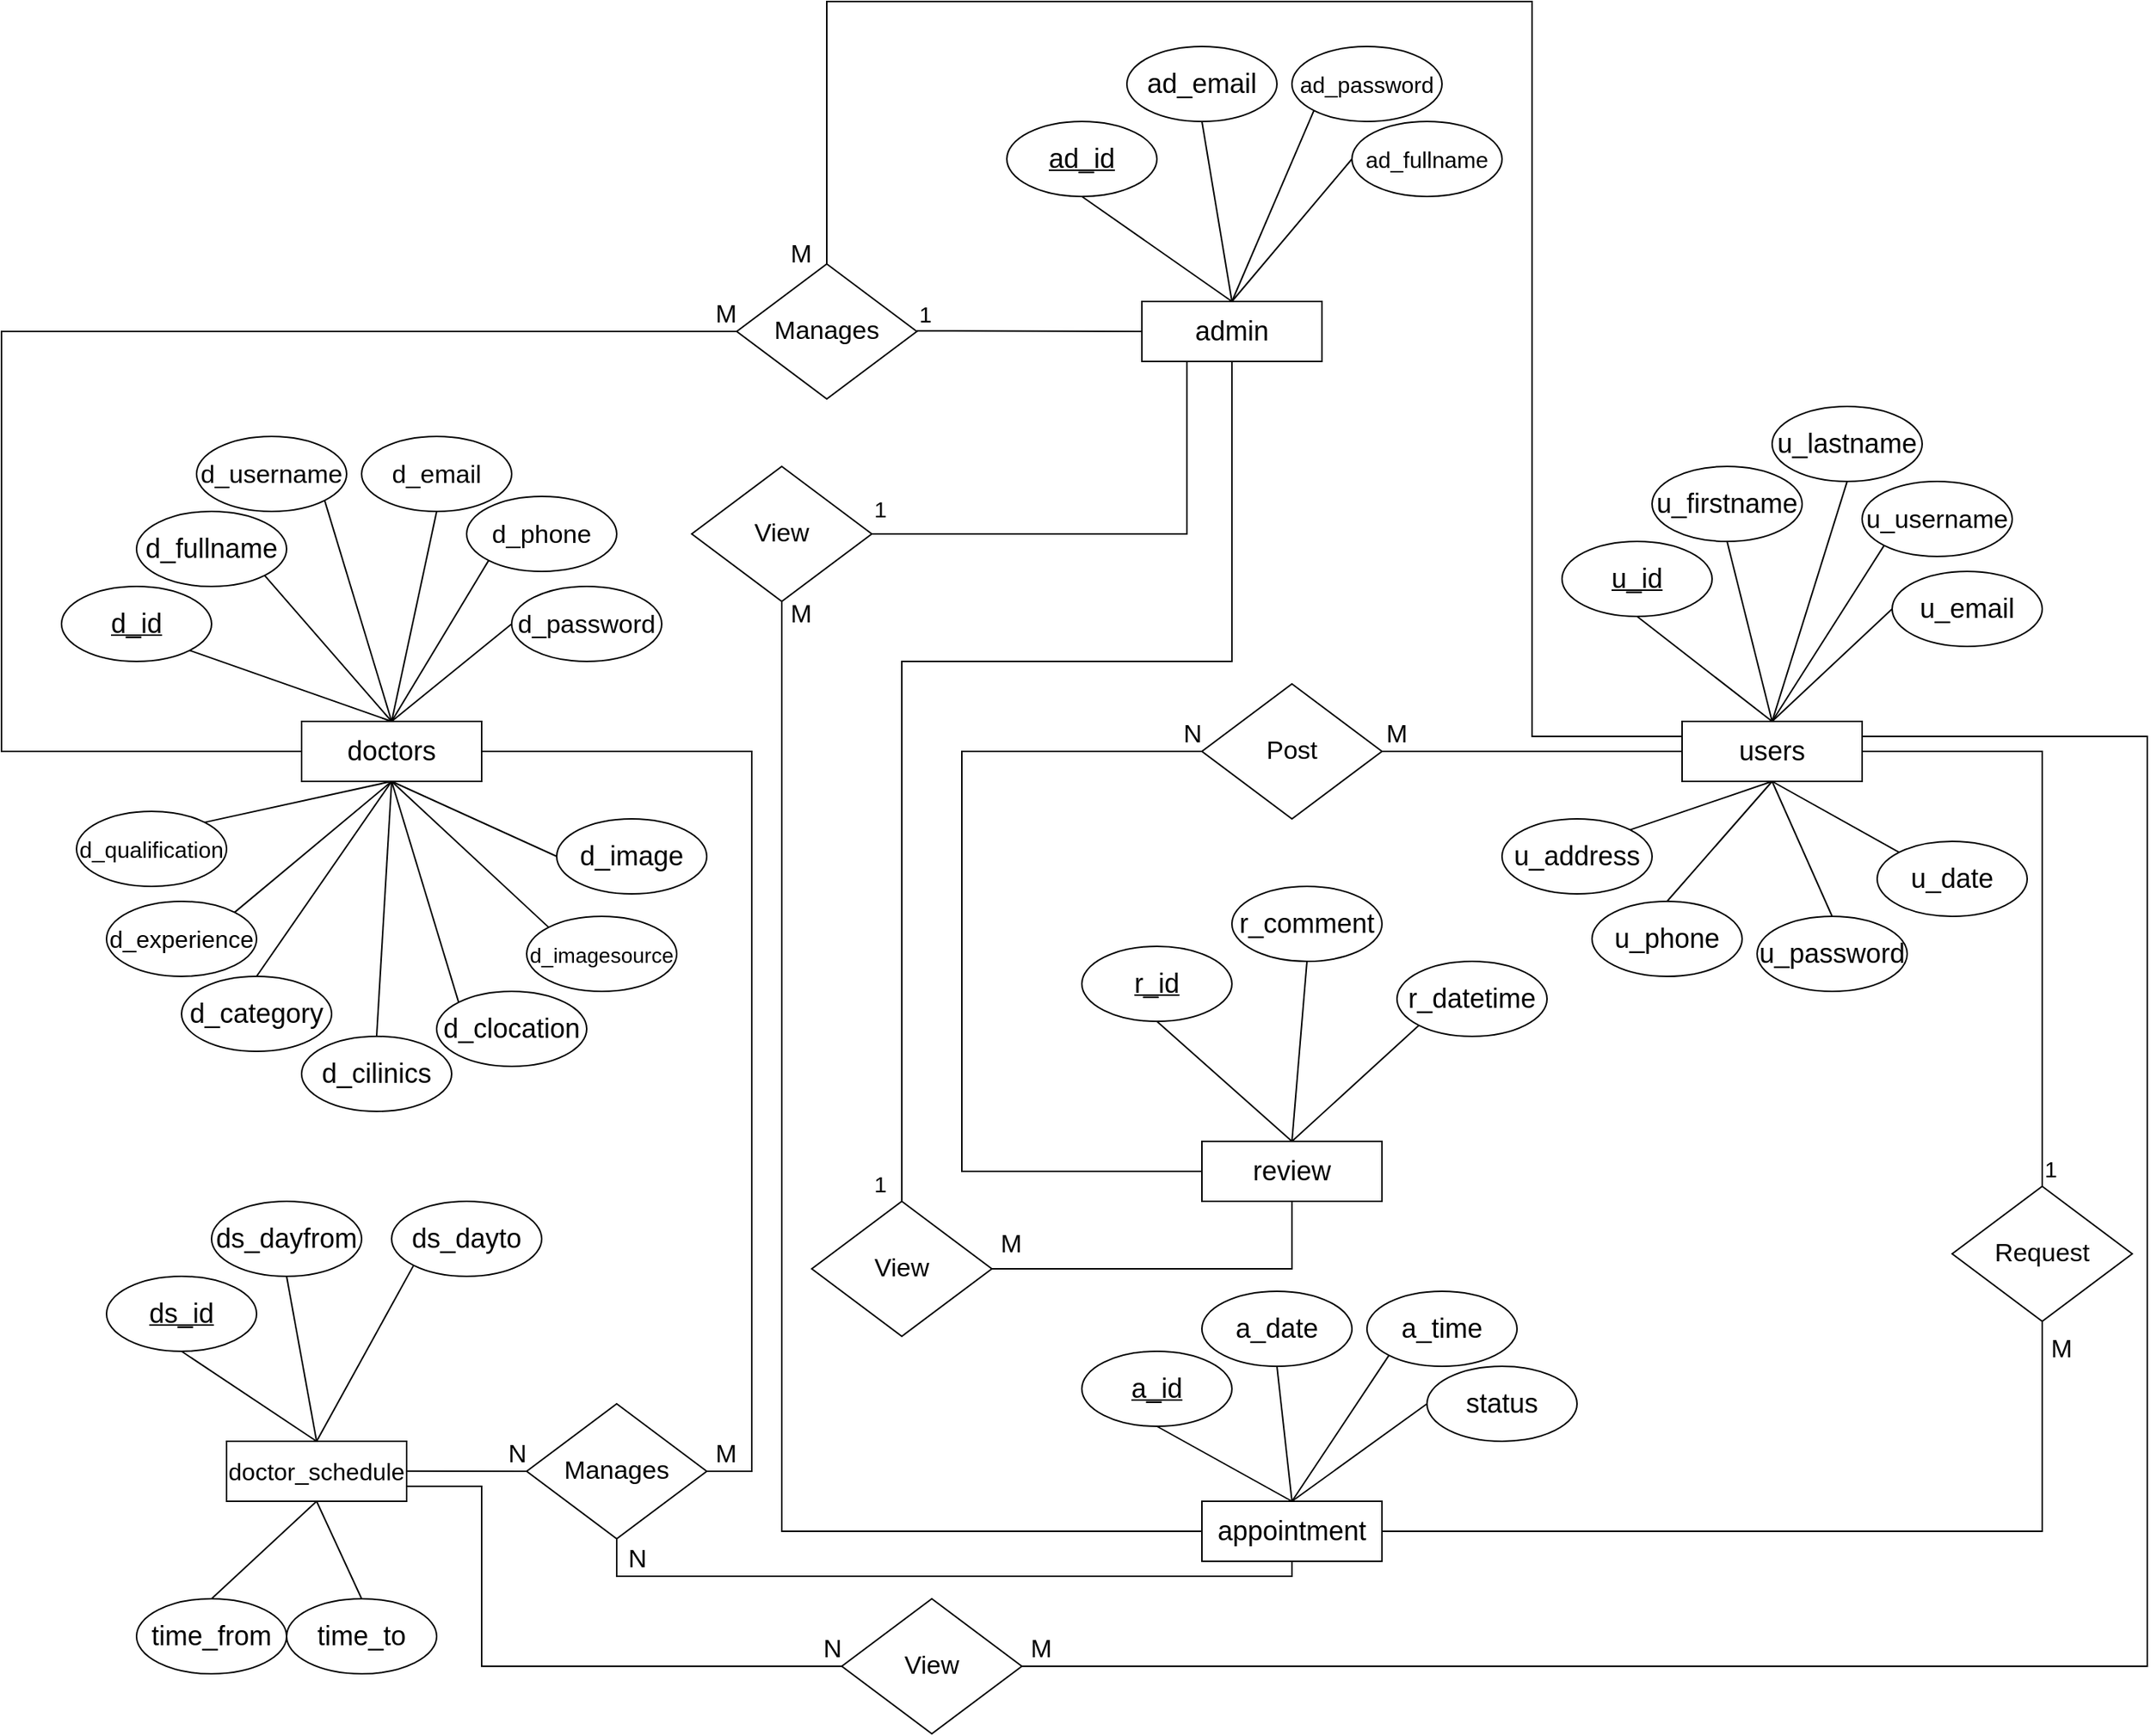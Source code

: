 <mxfile>
    <diagram id="gJdaL2wOAvSBvOKOlX92" name="Page-1">
        <mxGraphModel dx="2250" dy="2431" grid="1" gridSize="10" guides="1" tooltips="1" connect="1" arrows="1" fold="1" page="1" pageScale="1" pageWidth="850" pageHeight="1100" math="0" shadow="0">
            <root>
                <mxCell id="0"/>
                <mxCell id="1" parent="0"/>
                <mxCell id="110" style="edgeStyle=none;rounded=0;html=1;exitX=1;exitY=0.5;exitDx=0;exitDy=0;entryX=0.5;entryY=0;entryDx=0;entryDy=0;fontSize=16;endArrow=none;endFill=0;" edge="1" parent="1" source="2" target="109">
                    <mxGeometry relative="1" as="geometry">
                        <Array as="points">
                            <mxPoint x="560" y="140"/>
                        </Array>
                    </mxGeometry>
                </mxCell>
                <mxCell id="132" style="edgeStyle=none;rounded=0;html=1;exitX=1;exitY=0.25;exitDx=0;exitDy=0;entryX=1;entryY=0.5;entryDx=0;entryDy=0;fontSize=16;endArrow=none;endFill=0;" edge="1" parent="1" source="2" target="130">
                    <mxGeometry relative="1" as="geometry">
                        <Array as="points">
                            <mxPoint x="630" y="130"/>
                            <mxPoint x="630" y="750"/>
                        </Array>
                    </mxGeometry>
                </mxCell>
                <mxCell id="2" value="&lt;font style=&quot;font-size: 18px;&quot;&gt;users&lt;/font&gt;" style="whiteSpace=wrap;html=1;align=center;" vertex="1" parent="1">
                    <mxGeometry x="320" y="120" width="120" height="40" as="geometry"/>
                </mxCell>
                <mxCell id="5" style="edgeStyle=none;html=1;exitX=0.5;exitY=1;exitDx=0;exitDy=0;fontSize=18;rounded=0;endArrow=none;endFill=0;entryX=0.5;entryY=0;entryDx=0;entryDy=0;" edge="1" parent="1" source="4" target="2">
                    <mxGeometry relative="1" as="geometry">
                        <mxPoint x="380" y="110" as="targetPoint"/>
                    </mxGeometry>
                </mxCell>
                <mxCell id="4" value="u_id" style="ellipse;whiteSpace=wrap;html=1;align=center;fontStyle=4;fontSize=18;" vertex="1" parent="1">
                    <mxGeometry x="240" width="100" height="50" as="geometry"/>
                </mxCell>
                <mxCell id="8" style="edgeStyle=none;rounded=0;html=1;exitX=0.5;exitY=1;exitDx=0;exitDy=0;fontSize=18;endArrow=none;endFill=0;" edge="1" parent="1" source="7">
                    <mxGeometry relative="1" as="geometry">
                        <mxPoint x="380" y="120" as="targetPoint"/>
                    </mxGeometry>
                </mxCell>
                <mxCell id="7" value="u_firstname" style="ellipse;whiteSpace=wrap;html=1;align=center;fontSize=18;" vertex="1" parent="1">
                    <mxGeometry x="300" y="-50" width="100" height="50" as="geometry"/>
                </mxCell>
                <mxCell id="10" style="edgeStyle=none;rounded=0;html=1;exitX=0.5;exitY=1;exitDx=0;exitDy=0;fontSize=18;endArrow=none;endFill=0;" edge="1" parent="1" source="9">
                    <mxGeometry relative="1" as="geometry">
                        <mxPoint x="380" y="120" as="targetPoint"/>
                    </mxGeometry>
                </mxCell>
                <mxCell id="9" value="u_lastname" style="ellipse;whiteSpace=wrap;html=1;align=center;fontSize=18;" vertex="1" parent="1">
                    <mxGeometry x="380" y="-90" width="100" height="50" as="geometry"/>
                </mxCell>
                <mxCell id="13" style="edgeStyle=none;rounded=0;html=1;exitX=0;exitY=1;exitDx=0;exitDy=0;entryX=0.5;entryY=0;entryDx=0;entryDy=0;fontSize=17;endArrow=none;endFill=0;" edge="1" parent="1" source="11" target="2">
                    <mxGeometry relative="1" as="geometry"/>
                </mxCell>
                <mxCell id="11" value="&lt;font style=&quot;font-size: 17px;&quot;&gt;u_username&lt;/font&gt;" style="ellipse;whiteSpace=wrap;html=1;align=center;fontSize=18;" vertex="1" parent="1">
                    <mxGeometry x="440" y="-40" width="100" height="50" as="geometry"/>
                </mxCell>
                <mxCell id="15" style="edgeStyle=none;rounded=0;html=1;exitX=0;exitY=0.5;exitDx=0;exitDy=0;entryX=0.5;entryY=0;entryDx=0;entryDy=0;fontSize=17;endArrow=none;endFill=0;" edge="1" parent="1" source="14" target="2">
                    <mxGeometry relative="1" as="geometry"/>
                </mxCell>
                <mxCell id="14" value="u_email" style="ellipse;whiteSpace=wrap;html=1;align=center;fontSize=18;" vertex="1" parent="1">
                    <mxGeometry x="460" y="20" width="100" height="50" as="geometry"/>
                </mxCell>
                <mxCell id="26" style="edgeStyle=none;rounded=0;html=1;exitX=0;exitY=0.5;exitDx=0;exitDy=0;entryX=0;entryY=0.5;entryDx=0;entryDy=0;fontSize=17;endArrow=none;endFill=0;" edge="1" parent="1" source="16" target="19">
                    <mxGeometry relative="1" as="geometry">
                        <Array as="points">
                            <mxPoint x="-160" y="140"/>
                            <mxPoint x="-160" y="420"/>
                        </Array>
                    </mxGeometry>
                </mxCell>
                <mxCell id="16" value="Post" style="shape=rhombus;perimeter=rhombusPerimeter;whiteSpace=wrap;html=1;align=center;fontSize=17;" vertex="1" parent="1">
                    <mxGeometry y="95" width="120" height="90" as="geometry"/>
                </mxCell>
                <mxCell id="17" value="" style="endArrow=none;html=1;rounded=0;fontSize=17;exitX=0;exitY=0.5;exitDx=0;exitDy=0;" edge="1" parent="1" source="2">
                    <mxGeometry relative="1" as="geometry">
                        <mxPoint x="250" y="80" as="sourcePoint"/>
                        <mxPoint x="120" y="140" as="targetPoint"/>
                    </mxGeometry>
                </mxCell>
                <mxCell id="18" value="M" style="resizable=0;html=1;align=right;verticalAlign=bottom;fontSize=17;" connectable="0" vertex="1" parent="17">
                    <mxGeometry x="1" relative="1" as="geometry">
                        <mxPoint x="17" as="offset"/>
                    </mxGeometry>
                </mxCell>
                <mxCell id="27" value="N" style="resizable=0;html=1;align=right;verticalAlign=bottom;fontSize=17;" connectable="0" vertex="1" parent="17">
                    <mxGeometry x="1" relative="1" as="geometry">
                        <mxPoint x="-120" as="offset"/>
                    </mxGeometry>
                </mxCell>
                <mxCell id="78" value="M" style="resizable=0;html=1;align=right;verticalAlign=bottom;fontSize=17;" connectable="0" vertex="1" parent="17">
                    <mxGeometry x="1" relative="1" as="geometry">
                        <mxPoint x="-430" y="-280" as="offset"/>
                    </mxGeometry>
                </mxCell>
                <mxCell id="80" value="M" style="resizable=0;html=1;align=right;verticalAlign=bottom;fontSize=17;" connectable="0" vertex="1" parent="17">
                    <mxGeometry x="1" relative="1" as="geometry">
                        <mxPoint x="-380" y="-320" as="offset"/>
                    </mxGeometry>
                </mxCell>
                <mxCell id="85" value="M" style="resizable=0;html=1;align=right;verticalAlign=bottom;fontSize=17;" connectable="0" vertex="1" parent="17">
                    <mxGeometry x="1" relative="1" as="geometry">
                        <mxPoint x="-240" y="340" as="offset"/>
                    </mxGeometry>
                </mxCell>
                <mxCell id="113" value="M" style="resizable=0;html=1;align=right;verticalAlign=bottom;fontSize=17;" connectable="0" vertex="1" parent="17">
                    <mxGeometry x="1" relative="1" as="geometry">
                        <mxPoint x="460" y="410" as="offset"/>
                    </mxGeometry>
                </mxCell>
                <mxCell id="119" value="M" style="resizable=0;html=1;align=right;verticalAlign=bottom;fontSize=17;" connectable="0" vertex="1" parent="17">
                    <mxGeometry x="1" relative="1" as="geometry">
                        <mxPoint x="-380" y="-80" as="offset"/>
                    </mxGeometry>
                </mxCell>
                <mxCell id="124" value="M" style="resizable=0;html=1;align=right;verticalAlign=bottom;fontSize=17;" connectable="0" vertex="1" parent="17">
                    <mxGeometry x="1" relative="1" as="geometry">
                        <mxPoint x="-430" y="480" as="offset"/>
                    </mxGeometry>
                </mxCell>
                <mxCell id="125" value="N" style="resizable=0;html=1;align=right;verticalAlign=bottom;fontSize=17;" connectable="0" vertex="1" parent="17">
                    <mxGeometry x="1" relative="1" as="geometry">
                        <mxPoint x="-570" y="480" as="offset"/>
                    </mxGeometry>
                </mxCell>
                <mxCell id="129" value="N" style="resizable=0;html=1;align=right;verticalAlign=bottom;fontSize=17;" connectable="0" vertex="1" parent="17">
                    <mxGeometry x="1" relative="1" as="geometry">
                        <mxPoint x="-490" y="550" as="offset"/>
                    </mxGeometry>
                </mxCell>
                <mxCell id="133" value="M" style="resizable=0;html=1;align=right;verticalAlign=bottom;fontSize=17;" connectable="0" vertex="1" parent="17">
                    <mxGeometry x="1" relative="1" as="geometry">
                        <mxPoint x="-220" y="610" as="offset"/>
                    </mxGeometry>
                </mxCell>
                <mxCell id="134" value="N" style="resizable=0;html=1;align=right;verticalAlign=bottom;fontSize=17;" connectable="0" vertex="1" parent="17">
                    <mxGeometry x="1" relative="1" as="geometry">
                        <mxPoint x="-360" y="610" as="offset"/>
                    </mxGeometry>
                </mxCell>
                <mxCell id="84" style="edgeStyle=none;rounded=0;html=1;exitX=0.5;exitY=1;exitDx=0;exitDy=0;entryX=1;entryY=0.5;entryDx=0;entryDy=0;fontSize=15;endArrow=none;endFill=0;" edge="1" parent="1" source="19" target="81">
                    <mxGeometry relative="1" as="geometry">
                        <Array as="points">
                            <mxPoint x="60" y="485"/>
                        </Array>
                    </mxGeometry>
                </mxCell>
                <mxCell id="19" value="&lt;span style=&quot;font-size: 18px;&quot;&gt;review&lt;/span&gt;" style="whiteSpace=wrap;html=1;align=center;" vertex="1" parent="1">
                    <mxGeometry y="400" width="120" height="40" as="geometry"/>
                </mxCell>
                <mxCell id="21" style="edgeStyle=none;rounded=0;html=1;exitX=0.5;exitY=1;exitDx=0;exitDy=0;entryX=0.5;entryY=0;entryDx=0;entryDy=0;fontSize=17;endArrow=none;endFill=0;" edge="1" parent="1" source="20" target="19">
                    <mxGeometry relative="1" as="geometry"/>
                </mxCell>
                <mxCell id="20" value="r_id" style="ellipse;whiteSpace=wrap;html=1;align=center;fontStyle=4;fontSize=18;" vertex="1" parent="1">
                    <mxGeometry x="-80" y="270" width="100" height="50" as="geometry"/>
                </mxCell>
                <mxCell id="24" style="edgeStyle=none;rounded=0;html=1;exitX=0.5;exitY=1;exitDx=0;exitDy=0;fontSize=17;endArrow=none;endFill=0;" edge="1" parent="1" source="22">
                    <mxGeometry relative="1" as="geometry">
                        <mxPoint x="60" y="400" as="targetPoint"/>
                    </mxGeometry>
                </mxCell>
                <mxCell id="22" value="r_comment" style="ellipse;whiteSpace=wrap;html=1;align=center;fontSize=18;" vertex="1" parent="1">
                    <mxGeometry x="20" y="230" width="100" height="50" as="geometry"/>
                </mxCell>
                <mxCell id="25" style="edgeStyle=none;rounded=0;html=1;exitX=0;exitY=1;exitDx=0;exitDy=0;entryX=0.5;entryY=0;entryDx=0;entryDy=0;fontSize=17;endArrow=none;endFill=0;" edge="1" parent="1" source="23" target="19">
                    <mxGeometry relative="1" as="geometry"/>
                </mxCell>
                <mxCell id="23" value="r_datetime" style="ellipse;whiteSpace=wrap;html=1;align=center;fontSize=18;" vertex="1" parent="1">
                    <mxGeometry x="130" y="280" width="100" height="50" as="geometry"/>
                </mxCell>
                <mxCell id="122" style="edgeStyle=none;rounded=0;html=1;exitX=1;exitY=0.5;exitDx=0;exitDy=0;entryX=1;entryY=0.5;entryDx=0;entryDy=0;fontSize=16;endArrow=none;endFill=0;" edge="1" parent="1" source="28" target="120">
                    <mxGeometry relative="1" as="geometry">
                        <Array as="points">
                            <mxPoint x="-300" y="140"/>
                            <mxPoint x="-300" y="620"/>
                        </Array>
                    </mxGeometry>
                </mxCell>
                <mxCell id="28" value="&lt;span style=&quot;font-size: 18px;&quot;&gt;doctors&lt;/span&gt;" style="whiteSpace=wrap;html=1;align=center;" vertex="1" parent="1">
                    <mxGeometry x="-600" y="120" width="120" height="40" as="geometry"/>
                </mxCell>
                <mxCell id="31" style="edgeStyle=none;rounded=0;html=1;exitX=1;exitY=1;exitDx=0;exitDy=0;entryX=0.5;entryY=0;entryDx=0;entryDy=0;fontSize=17;endArrow=none;endFill=0;" edge="1" parent="1" source="29" target="28">
                    <mxGeometry relative="1" as="geometry"/>
                </mxCell>
                <mxCell id="29" value="d_id" style="ellipse;whiteSpace=wrap;html=1;align=center;fontStyle=4;fontSize=18;" vertex="1" parent="1">
                    <mxGeometry x="-760" y="30" width="100" height="50" as="geometry"/>
                </mxCell>
                <mxCell id="33" style="edgeStyle=none;rounded=0;html=1;exitX=1;exitY=1;exitDx=0;exitDy=0;fontSize=17;endArrow=none;endFill=0;" edge="1" parent="1" source="32">
                    <mxGeometry relative="1" as="geometry">
                        <mxPoint x="-540" y="120" as="targetPoint"/>
                    </mxGeometry>
                </mxCell>
                <mxCell id="32" value="d_fullname" style="ellipse;whiteSpace=wrap;html=1;align=center;fontSize=18;" vertex="1" parent="1">
                    <mxGeometry x="-710" y="-20" width="100" height="50" as="geometry"/>
                </mxCell>
                <mxCell id="35" style="edgeStyle=none;rounded=0;html=1;exitX=1;exitY=1;exitDx=0;exitDy=0;fontSize=17;endArrow=none;endFill=0;" edge="1" parent="1" source="34">
                    <mxGeometry relative="1" as="geometry">
                        <mxPoint x="-540" y="120" as="targetPoint"/>
                    </mxGeometry>
                </mxCell>
                <mxCell id="34" value="&lt;font style=&quot;font-size: 17px;&quot;&gt;d_username&lt;/font&gt;" style="ellipse;whiteSpace=wrap;html=1;align=center;fontSize=18;" vertex="1" parent="1">
                    <mxGeometry x="-670" y="-70" width="100" height="50" as="geometry"/>
                </mxCell>
                <mxCell id="37" style="edgeStyle=none;rounded=0;html=1;exitX=0.5;exitY=1;exitDx=0;exitDy=0;entryX=0.5;entryY=0;entryDx=0;entryDy=0;fontSize=17;endArrow=none;endFill=0;" edge="1" parent="1" source="36" target="28">
                    <mxGeometry relative="1" as="geometry"/>
                </mxCell>
                <mxCell id="36" value="&lt;font style=&quot;font-size: 17px;&quot;&gt;d_email&lt;/font&gt;" style="ellipse;whiteSpace=wrap;html=1;align=center;fontSize=18;" vertex="1" parent="1">
                    <mxGeometry x="-560" y="-70" width="100" height="50" as="geometry"/>
                </mxCell>
                <mxCell id="39" style="edgeStyle=none;rounded=0;html=1;exitX=0;exitY=1;exitDx=0;exitDy=0;entryX=0.5;entryY=0;entryDx=0;entryDy=0;fontSize=17;endArrow=none;endFill=0;" edge="1" parent="1" source="38" target="28">
                    <mxGeometry relative="1" as="geometry"/>
                </mxCell>
                <mxCell id="38" value="&lt;font style=&quot;font-size: 17px;&quot;&gt;d_phone&lt;/font&gt;" style="ellipse;whiteSpace=wrap;html=1;align=center;fontSize=18;" vertex="1" parent="1">
                    <mxGeometry x="-490" y="-30" width="100" height="50" as="geometry"/>
                </mxCell>
                <mxCell id="41" style="edgeStyle=none;rounded=0;html=1;exitX=0;exitY=0.5;exitDx=0;exitDy=0;entryX=0.5;entryY=0;entryDx=0;entryDy=0;fontSize=17;endArrow=none;endFill=0;" edge="1" parent="1" source="40" target="28">
                    <mxGeometry relative="1" as="geometry"/>
                </mxCell>
                <mxCell id="40" value="&lt;font style=&quot;font-size: 17px;&quot;&gt;d_password&lt;/font&gt;" style="ellipse;whiteSpace=wrap;html=1;align=center;fontSize=18;" vertex="1" parent="1">
                    <mxGeometry x="-460" y="30" width="100" height="50" as="geometry"/>
                </mxCell>
                <mxCell id="43" style="edgeStyle=none;rounded=0;html=1;exitX=1;exitY=0;exitDx=0;exitDy=0;entryX=0.5;entryY=1;entryDx=0;entryDy=0;fontSize=15;endArrow=none;endFill=0;" edge="1" parent="1" source="42" target="28">
                    <mxGeometry relative="1" as="geometry"/>
                </mxCell>
                <mxCell id="42" value="&lt;font style=&quot;font-size: 15px;&quot;&gt;d_qualification&lt;/font&gt;" style="ellipse;whiteSpace=wrap;html=1;align=center;fontSize=18;" vertex="1" parent="1">
                    <mxGeometry x="-750" y="180" width="100" height="50" as="geometry"/>
                </mxCell>
                <mxCell id="45" style="edgeStyle=none;rounded=0;html=1;exitX=1;exitY=0;exitDx=0;exitDy=0;fontSize=16;endArrow=none;endFill=0;" edge="1" parent="1" source="44">
                    <mxGeometry relative="1" as="geometry">
                        <mxPoint x="-540" y="160" as="targetPoint"/>
                    </mxGeometry>
                </mxCell>
                <mxCell id="44" value="&lt;font style=&quot;font-size: 16px;&quot;&gt;d_experience&lt;/font&gt;" style="ellipse;whiteSpace=wrap;html=1;align=center;fontSize=18;" vertex="1" parent="1">
                    <mxGeometry x="-730" y="240" width="100" height="50" as="geometry"/>
                </mxCell>
                <mxCell id="48" style="edgeStyle=none;rounded=0;html=1;exitX=0.5;exitY=0;exitDx=0;exitDy=0;entryX=0.5;entryY=1;entryDx=0;entryDy=0;fontSize=18;endArrow=none;endFill=0;" edge="1" parent="1" source="46" target="28">
                    <mxGeometry relative="1" as="geometry"/>
                </mxCell>
                <mxCell id="46" value="&lt;font style=&quot;font-size: 18px;&quot;&gt;d_category&lt;/font&gt;" style="ellipse;whiteSpace=wrap;html=1;align=center;fontSize=18;" vertex="1" parent="1">
                    <mxGeometry x="-680" y="290" width="100" height="50" as="geometry"/>
                </mxCell>
                <mxCell id="50" style="edgeStyle=none;rounded=0;html=1;exitX=0.5;exitY=0;exitDx=0;exitDy=0;fontSize=18;endArrow=none;endFill=0;" edge="1" parent="1" source="49">
                    <mxGeometry relative="1" as="geometry">
                        <mxPoint x="-540" y="160" as="targetPoint"/>
                    </mxGeometry>
                </mxCell>
                <mxCell id="49" value="&lt;font style=&quot;font-size: 18px;&quot;&gt;d_cilinics&lt;/font&gt;" style="ellipse;whiteSpace=wrap;html=1;align=center;fontSize=18;" vertex="1" parent="1">
                    <mxGeometry x="-600" y="330" width="100" height="50" as="geometry"/>
                </mxCell>
                <mxCell id="52" style="edgeStyle=none;rounded=0;html=1;exitX=0;exitY=0;exitDx=0;exitDy=0;entryX=0.5;entryY=1;entryDx=0;entryDy=0;fontSize=18;endArrow=none;endFill=0;" edge="1" parent="1" source="51" target="28">
                    <mxGeometry relative="1" as="geometry"/>
                </mxCell>
                <mxCell id="51" value="&lt;font style=&quot;font-size: 18px;&quot;&gt;d_clocation&lt;/font&gt;" style="ellipse;whiteSpace=wrap;html=1;align=center;fontSize=18;" vertex="1" parent="1">
                    <mxGeometry x="-510" y="300" width="100" height="50" as="geometry"/>
                </mxCell>
                <mxCell id="54" style="edgeStyle=none;rounded=0;html=1;exitX=0;exitY=0;exitDx=0;exitDy=0;fontSize=14;endArrow=none;endFill=0;" edge="1" parent="1" source="53">
                    <mxGeometry relative="1" as="geometry">
                        <mxPoint x="-540" y="160" as="targetPoint"/>
                    </mxGeometry>
                </mxCell>
                <mxCell id="53" value="&lt;font style=&quot;font-size: 14px;&quot;&gt;d_imagesource&lt;/font&gt;" style="ellipse;whiteSpace=wrap;html=1;align=center;fontSize=18;" vertex="1" parent="1">
                    <mxGeometry x="-450" y="250" width="100" height="50" as="geometry"/>
                </mxCell>
                <mxCell id="56" style="edgeStyle=none;rounded=0;html=1;exitX=0;exitY=0.5;exitDx=0;exitDy=0;fontSize=14;endArrow=none;endFill=0;" edge="1" parent="1" source="55">
                    <mxGeometry relative="1" as="geometry">
                        <mxPoint x="-540" y="160" as="targetPoint"/>
                    </mxGeometry>
                </mxCell>
                <mxCell id="55" value="&lt;font style=&quot;font-size: 18px;&quot;&gt;d_image&lt;/font&gt;" style="ellipse;whiteSpace=wrap;html=1;align=center;fontSize=18;" vertex="1" parent="1">
                    <mxGeometry x="-430" y="185" width="100" height="50" as="geometry"/>
                </mxCell>
                <mxCell id="58" style="edgeStyle=none;rounded=0;html=1;exitX=1;exitY=0;exitDx=0;exitDy=0;entryX=0.5;entryY=1;entryDx=0;entryDy=0;fontSize=14;endArrow=none;endFill=0;" edge="1" parent="1" source="57" target="2">
                    <mxGeometry relative="1" as="geometry"/>
                </mxCell>
                <mxCell id="57" value="u_address" style="ellipse;whiteSpace=wrap;html=1;align=center;fontSize=18;" vertex="1" parent="1">
                    <mxGeometry x="200" y="185" width="100" height="50" as="geometry"/>
                </mxCell>
                <mxCell id="60" style="edgeStyle=none;rounded=0;html=1;exitX=0.5;exitY=0;exitDx=0;exitDy=0;fontSize=14;endArrow=none;endFill=0;" edge="1" parent="1" source="59">
                    <mxGeometry relative="1" as="geometry">
                        <mxPoint x="380.0" y="160" as="targetPoint"/>
                    </mxGeometry>
                </mxCell>
                <mxCell id="59" value="u_phone" style="ellipse;whiteSpace=wrap;html=1;align=center;fontSize=18;" vertex="1" parent="1">
                    <mxGeometry x="260" y="240" width="100" height="50" as="geometry"/>
                </mxCell>
                <mxCell id="63" style="edgeStyle=none;rounded=0;html=1;exitX=0.5;exitY=0;exitDx=0;exitDy=0;fontSize=14;endArrow=none;endFill=0;" edge="1" parent="1" source="61">
                    <mxGeometry relative="1" as="geometry">
                        <mxPoint x="380.0" y="160" as="targetPoint"/>
                    </mxGeometry>
                </mxCell>
                <mxCell id="61" value="u_password" style="ellipse;whiteSpace=wrap;html=1;align=center;fontSize=18;" vertex="1" parent="1">
                    <mxGeometry x="370" y="250" width="100" height="50" as="geometry"/>
                </mxCell>
                <mxCell id="64" style="edgeStyle=none;rounded=0;html=1;exitX=0;exitY=0;exitDx=0;exitDy=0;fontSize=14;endArrow=none;endFill=0;" edge="1" parent="1" source="62">
                    <mxGeometry relative="1" as="geometry">
                        <mxPoint x="380.0" y="160" as="targetPoint"/>
                    </mxGeometry>
                </mxCell>
                <mxCell id="62" value="u_date" style="ellipse;whiteSpace=wrap;html=1;align=center;fontSize=18;" vertex="1" parent="1">
                    <mxGeometry x="450" y="200" width="100" height="50" as="geometry"/>
                </mxCell>
                <mxCell id="116" style="edgeStyle=none;rounded=0;html=1;exitX=0.25;exitY=1;exitDx=0;exitDy=0;entryX=1;entryY=0.5;entryDx=0;entryDy=0;fontSize=16;endArrow=none;endFill=0;" edge="1" parent="1" source="65" target="115">
                    <mxGeometry relative="1" as="geometry">
                        <Array as="points">
                            <mxPoint x="-10" y="-5"/>
                        </Array>
                    </mxGeometry>
                </mxCell>
                <mxCell id="65" value="&lt;span style=&quot;font-size: 18px;&quot;&gt;admin&lt;/span&gt;" style="whiteSpace=wrap;html=1;align=center;" vertex="1" parent="1">
                    <mxGeometry x="-40" y="-160" width="120" height="40" as="geometry"/>
                </mxCell>
                <mxCell id="68" style="edgeStyle=none;rounded=0;html=1;exitX=0.5;exitY=1;exitDx=0;exitDy=0;entryX=0.5;entryY=0;entryDx=0;entryDy=0;fontSize=14;endArrow=none;endFill=0;" edge="1" parent="1" source="66" target="65">
                    <mxGeometry relative="1" as="geometry"/>
                </mxCell>
                <mxCell id="66" value="ad_id" style="ellipse;whiteSpace=wrap;html=1;align=center;fontStyle=4;fontSize=18;" vertex="1" parent="1">
                    <mxGeometry x="-130" y="-280" width="100" height="50" as="geometry"/>
                </mxCell>
                <mxCell id="69" style="edgeStyle=none;rounded=0;html=1;exitX=0.5;exitY=1;exitDx=0;exitDy=0;fontSize=14;endArrow=none;endFill=0;" edge="1" parent="1" source="67">
                    <mxGeometry relative="1" as="geometry">
                        <mxPoint x="20" y="-160" as="targetPoint"/>
                    </mxGeometry>
                </mxCell>
                <mxCell id="67" value="ad_email" style="ellipse;whiteSpace=wrap;html=1;align=center;fontSize=18;" vertex="1" parent="1">
                    <mxGeometry x="-50" y="-330" width="100" height="50" as="geometry"/>
                </mxCell>
                <mxCell id="71" style="edgeStyle=none;rounded=0;html=1;exitX=0;exitY=1;exitDx=0;exitDy=0;fontSize=15;endArrow=none;endFill=0;" edge="1" parent="1" source="70">
                    <mxGeometry relative="1" as="geometry">
                        <mxPoint x="20" y="-160" as="targetPoint"/>
                    </mxGeometry>
                </mxCell>
                <mxCell id="70" value="&lt;font style=&quot;font-size: 15px;&quot;&gt;ad_password&lt;/font&gt;" style="ellipse;whiteSpace=wrap;html=1;align=center;fontSize=18;" vertex="1" parent="1">
                    <mxGeometry x="60" y="-330" width="100" height="50" as="geometry"/>
                </mxCell>
                <mxCell id="73" style="edgeStyle=none;rounded=0;html=1;exitX=0;exitY=0.5;exitDx=0;exitDy=0;entryX=0.5;entryY=0;entryDx=0;entryDy=0;fontSize=15;endArrow=none;endFill=0;" edge="1" parent="1" source="72" target="65">
                    <mxGeometry relative="1" as="geometry"/>
                </mxCell>
                <mxCell id="72" value="&lt;font style=&quot;font-size: 15px;&quot;&gt;ad_fullname&lt;/font&gt;" style="ellipse;whiteSpace=wrap;html=1;align=center;fontSize=18;" vertex="1" parent="1">
                    <mxGeometry x="100" y="-280" width="100" height="50" as="geometry"/>
                </mxCell>
                <mxCell id="77" style="edgeStyle=none;rounded=0;html=1;exitX=0;exitY=0.5;exitDx=0;exitDy=0;entryX=0;entryY=0.5;entryDx=0;entryDy=0;fontSize=15;endArrow=none;endFill=0;" edge="1" parent="1" source="74" target="28">
                    <mxGeometry relative="1" as="geometry">
                        <Array as="points">
                            <mxPoint x="-800" y="-140"/>
                            <mxPoint x="-800" y="140"/>
                        </Array>
                    </mxGeometry>
                </mxCell>
                <mxCell id="79" style="edgeStyle=none;rounded=0;html=1;exitX=0.5;exitY=0;exitDx=0;exitDy=0;entryX=0;entryY=0.25;entryDx=0;entryDy=0;fontSize=15;endArrow=none;endFill=0;" edge="1" parent="1" source="74" target="2">
                    <mxGeometry relative="1" as="geometry">
                        <Array as="points">
                            <mxPoint x="-250" y="-360"/>
                            <mxPoint x="220" y="-360"/>
                            <mxPoint x="220" y="130"/>
                        </Array>
                    </mxGeometry>
                </mxCell>
                <mxCell id="74" value="Manages" style="shape=rhombus;perimeter=rhombusPerimeter;whiteSpace=wrap;html=1;align=center;fontSize=17;" vertex="1" parent="1">
                    <mxGeometry x="-310" y="-185" width="120" height="90" as="geometry"/>
                </mxCell>
                <mxCell id="75" value="" style="endArrow=none;html=1;rounded=0;fontSize=15;exitX=0;exitY=0.5;exitDx=0;exitDy=0;" edge="1" parent="1" source="65">
                    <mxGeometry relative="1" as="geometry">
                        <mxPoint x="-80" y="-140.4" as="sourcePoint"/>
                        <mxPoint x="-190" y="-140.4" as="targetPoint"/>
                    </mxGeometry>
                </mxCell>
                <mxCell id="76" value="1" style="resizable=0;html=1;align=right;verticalAlign=bottom;fontSize=15;" connectable="0" vertex="1" parent="75">
                    <mxGeometry x="1" relative="1" as="geometry">
                        <mxPoint x="10" as="offset"/>
                    </mxGeometry>
                </mxCell>
                <mxCell id="87" value="1" style="resizable=0;html=1;align=right;verticalAlign=bottom;fontSize=15;" connectable="0" vertex="1" parent="75">
                    <mxGeometry x="1" relative="1" as="geometry">
                        <mxPoint x="-20" y="580" as="offset"/>
                    </mxGeometry>
                </mxCell>
                <mxCell id="112" value="1" style="resizable=0;html=1;align=right;verticalAlign=bottom;fontSize=15;" connectable="0" vertex="1" parent="75">
                    <mxGeometry x="1" relative="1" as="geometry">
                        <mxPoint x="760" y="570" as="offset"/>
                    </mxGeometry>
                </mxCell>
                <mxCell id="118" value="1" style="resizable=0;html=1;align=right;verticalAlign=bottom;fontSize=15;" connectable="0" vertex="1" parent="75">
                    <mxGeometry x="1" relative="1" as="geometry">
                        <mxPoint x="-20" y="130" as="offset"/>
                    </mxGeometry>
                </mxCell>
                <mxCell id="86" style="edgeStyle=none;rounded=0;html=1;exitX=0.5;exitY=0;exitDx=0;exitDy=0;entryX=0.5;entryY=1;entryDx=0;entryDy=0;fontSize=15;endArrow=none;endFill=0;" edge="1" parent="1" source="81" target="65">
                    <mxGeometry relative="1" as="geometry">
                        <Array as="points">
                            <mxPoint x="-200" y="80"/>
                            <mxPoint x="20" y="80"/>
                            <mxPoint x="20" y="-80"/>
                        </Array>
                    </mxGeometry>
                </mxCell>
                <mxCell id="81" value="View" style="shape=rhombus;perimeter=rhombusPerimeter;whiteSpace=wrap;html=1;align=center;fontSize=17;" vertex="1" parent="1">
                    <mxGeometry x="-260" y="440" width="120" height="90" as="geometry"/>
                </mxCell>
                <mxCell id="96" style="edgeStyle=none;rounded=0;html=1;exitX=0.5;exitY=1;exitDx=0;exitDy=0;entryX=0.5;entryY=0;entryDx=0;entryDy=0;fontSize=16;endArrow=none;endFill=0;" edge="1" parent="1" source="88" target="95">
                    <mxGeometry relative="1" as="geometry"/>
                </mxCell>
                <mxCell id="131" style="edgeStyle=none;rounded=0;html=1;exitX=1;exitY=0.75;exitDx=0;exitDy=0;entryX=0;entryY=0.5;entryDx=0;entryDy=0;fontSize=16;endArrow=none;endFill=0;" edge="1" parent="1" source="88" target="130">
                    <mxGeometry relative="1" as="geometry">
                        <Array as="points">
                            <mxPoint x="-480" y="630"/>
                            <mxPoint x="-480" y="750"/>
                        </Array>
                    </mxGeometry>
                </mxCell>
                <mxCell id="88" value="&lt;font style=&quot;font-size: 16px;&quot;&gt;doctor_schedule&lt;/font&gt;" style="whiteSpace=wrap;html=1;align=center;" vertex="1" parent="1">
                    <mxGeometry x="-650" y="600" width="120" height="40" as="geometry"/>
                </mxCell>
                <mxCell id="90" style="edgeStyle=none;rounded=0;html=1;exitX=0.5;exitY=1;exitDx=0;exitDy=0;entryX=0.5;entryY=0;entryDx=0;entryDy=0;fontSize=16;endArrow=none;endFill=0;" edge="1" parent="1" source="89" target="88">
                    <mxGeometry relative="1" as="geometry"/>
                </mxCell>
                <mxCell id="89" value="ds_id" style="ellipse;whiteSpace=wrap;html=1;align=center;fontStyle=4;fontSize=18;" vertex="1" parent="1">
                    <mxGeometry x="-730" y="490" width="100" height="50" as="geometry"/>
                </mxCell>
                <mxCell id="93" style="edgeStyle=none;rounded=0;html=1;exitX=0.5;exitY=1;exitDx=0;exitDy=0;fontSize=16;endArrow=none;endFill=0;entryX=0.5;entryY=0;entryDx=0;entryDy=0;" edge="1" parent="1" source="91" target="88">
                    <mxGeometry relative="1" as="geometry">
                        <mxPoint x="-580" y="640" as="targetPoint"/>
                    </mxGeometry>
                </mxCell>
                <mxCell id="91" value="ds_dayfrom" style="ellipse;whiteSpace=wrap;html=1;align=center;fontSize=18;" vertex="1" parent="1">
                    <mxGeometry x="-660" y="440" width="100" height="50" as="geometry"/>
                </mxCell>
                <mxCell id="94" style="edgeStyle=none;rounded=0;html=1;exitX=0;exitY=1;exitDx=0;exitDy=0;fontSize=16;endArrow=none;endFill=0;" edge="1" parent="1" source="92">
                    <mxGeometry relative="1" as="geometry">
                        <mxPoint x="-590" y="600" as="targetPoint"/>
                    </mxGeometry>
                </mxCell>
                <mxCell id="92" value="ds_dayto" style="ellipse;whiteSpace=wrap;html=1;align=center;fontSize=18;" vertex="1" parent="1">
                    <mxGeometry x="-540" y="440" width="100" height="50" as="geometry"/>
                </mxCell>
                <mxCell id="95" value="time_from" style="ellipse;whiteSpace=wrap;html=1;align=center;fontSize=18;" vertex="1" parent="1">
                    <mxGeometry x="-710" y="705" width="100" height="50" as="geometry"/>
                </mxCell>
                <mxCell id="98" style="edgeStyle=none;rounded=0;html=1;exitX=0.5;exitY=0;exitDx=0;exitDy=0;entryX=0.5;entryY=1;entryDx=0;entryDy=0;fontSize=16;endArrow=none;endFill=0;" edge="1" parent="1" source="97" target="88">
                    <mxGeometry relative="1" as="geometry"/>
                </mxCell>
                <mxCell id="97" value="time_to" style="ellipse;whiteSpace=wrap;html=1;align=center;fontSize=18;" vertex="1" parent="1">
                    <mxGeometry x="-610" y="705" width="100" height="50" as="geometry"/>
                </mxCell>
                <mxCell id="99" value="&lt;span style=&quot;font-size: 18px;&quot;&gt;appointment&lt;/span&gt;" style="whiteSpace=wrap;html=1;align=center;" vertex="1" parent="1">
                    <mxGeometry y="640" width="120" height="40" as="geometry"/>
                </mxCell>
                <mxCell id="101" style="edgeStyle=none;rounded=0;html=1;exitX=0.5;exitY=1;exitDx=0;exitDy=0;entryX=0.5;entryY=0;entryDx=0;entryDy=0;fontSize=16;endArrow=none;endFill=0;" edge="1" parent="1" source="100" target="99">
                    <mxGeometry relative="1" as="geometry"/>
                </mxCell>
                <mxCell id="100" value="a_id" style="ellipse;whiteSpace=wrap;html=1;align=center;fontStyle=4;fontSize=18;" vertex="1" parent="1">
                    <mxGeometry x="-80" y="540" width="100" height="50" as="geometry"/>
                </mxCell>
                <mxCell id="104" style="edgeStyle=none;rounded=0;html=1;exitX=0.5;exitY=1;exitDx=0;exitDy=0;entryX=0.5;entryY=0;entryDx=0;entryDy=0;fontSize=16;endArrow=none;endFill=0;" edge="1" parent="1" source="102" target="99">
                    <mxGeometry relative="1" as="geometry"/>
                </mxCell>
                <mxCell id="102" value="a_date" style="ellipse;whiteSpace=wrap;html=1;align=center;fontSize=18;" vertex="1" parent="1">
                    <mxGeometry y="500" width="100" height="50" as="geometry"/>
                </mxCell>
                <mxCell id="106" style="edgeStyle=none;rounded=0;html=1;exitX=0;exitY=1;exitDx=0;exitDy=0;fontSize=16;endArrow=none;endFill=0;" edge="1" parent="1" source="105">
                    <mxGeometry relative="1" as="geometry">
                        <mxPoint x="60" y="640" as="targetPoint"/>
                    </mxGeometry>
                </mxCell>
                <mxCell id="105" value="a_time" style="ellipse;whiteSpace=wrap;html=1;align=center;fontSize=18;" vertex="1" parent="1">
                    <mxGeometry x="110" y="500" width="100" height="50" as="geometry"/>
                </mxCell>
                <mxCell id="108" style="edgeStyle=none;rounded=0;html=1;exitX=0;exitY=0.5;exitDx=0;exitDy=0;entryX=0.5;entryY=0;entryDx=0;entryDy=0;fontSize=16;endArrow=none;endFill=0;" edge="1" parent="1" source="107" target="99">
                    <mxGeometry relative="1" as="geometry"/>
                </mxCell>
                <mxCell id="107" value="status" style="ellipse;whiteSpace=wrap;html=1;align=center;fontSize=18;" vertex="1" parent="1">
                    <mxGeometry x="150" y="550" width="100" height="50" as="geometry"/>
                </mxCell>
                <mxCell id="111" style="edgeStyle=none;rounded=0;html=1;exitX=0.5;exitY=1;exitDx=0;exitDy=0;entryX=1;entryY=0.5;entryDx=0;entryDy=0;fontSize=16;endArrow=none;endFill=0;" edge="1" parent="1" source="109" target="99">
                    <mxGeometry relative="1" as="geometry">
                        <Array as="points">
                            <mxPoint x="560" y="660"/>
                        </Array>
                    </mxGeometry>
                </mxCell>
                <mxCell id="109" value="Request" style="shape=rhombus;perimeter=rhombusPerimeter;whiteSpace=wrap;html=1;align=center;fontSize=17;" vertex="1" parent="1">
                    <mxGeometry x="500" y="430" width="120" height="90" as="geometry"/>
                </mxCell>
                <mxCell id="117" style="edgeStyle=none;rounded=0;html=1;exitX=0.5;exitY=1;exitDx=0;exitDy=0;entryX=0;entryY=0.5;entryDx=0;entryDy=0;fontSize=16;endArrow=none;endFill=0;" edge="1" parent="1" source="115" target="99">
                    <mxGeometry relative="1" as="geometry">
                        <Array as="points">
                            <mxPoint x="-280" y="660"/>
                        </Array>
                    </mxGeometry>
                </mxCell>
                <mxCell id="115" value="View" style="shape=rhombus;perimeter=rhombusPerimeter;whiteSpace=wrap;html=1;align=center;fontSize=17;" vertex="1" parent="1">
                    <mxGeometry x="-340" y="-50" width="120" height="90" as="geometry"/>
                </mxCell>
                <mxCell id="123" style="edgeStyle=none;rounded=0;html=1;exitX=0;exitY=0.5;exitDx=0;exitDy=0;fontSize=16;endArrow=none;endFill=0;" edge="1" parent="1" source="120">
                    <mxGeometry relative="1" as="geometry">
                        <mxPoint x="-530.0" y="619.889" as="targetPoint"/>
                    </mxGeometry>
                </mxCell>
                <mxCell id="126" style="edgeStyle=none;rounded=0;html=1;exitX=0.5;exitY=1;exitDx=0;exitDy=0;entryX=0.5;entryY=1;entryDx=0;entryDy=0;fontSize=16;endArrow=none;endFill=0;" edge="1" parent="1" source="120" target="99">
                    <mxGeometry relative="1" as="geometry">
                        <Array as="points">
                            <mxPoint x="-390" y="690"/>
                            <mxPoint x="-50" y="690"/>
                            <mxPoint x="60" y="690"/>
                        </Array>
                    </mxGeometry>
                </mxCell>
                <mxCell id="120" value="Manages" style="shape=rhombus;perimeter=rhombusPerimeter;whiteSpace=wrap;html=1;align=center;fontSize=17;" vertex="1" parent="1">
                    <mxGeometry x="-450" y="575" width="120" height="90" as="geometry"/>
                </mxCell>
                <mxCell id="130" value="View" style="shape=rhombus;perimeter=rhombusPerimeter;whiteSpace=wrap;html=1;align=center;fontSize=17;" vertex="1" parent="1">
                    <mxGeometry x="-240" y="705" width="120" height="90" as="geometry"/>
                </mxCell>
            </root>
        </mxGraphModel>
    </diagram>
</mxfile>